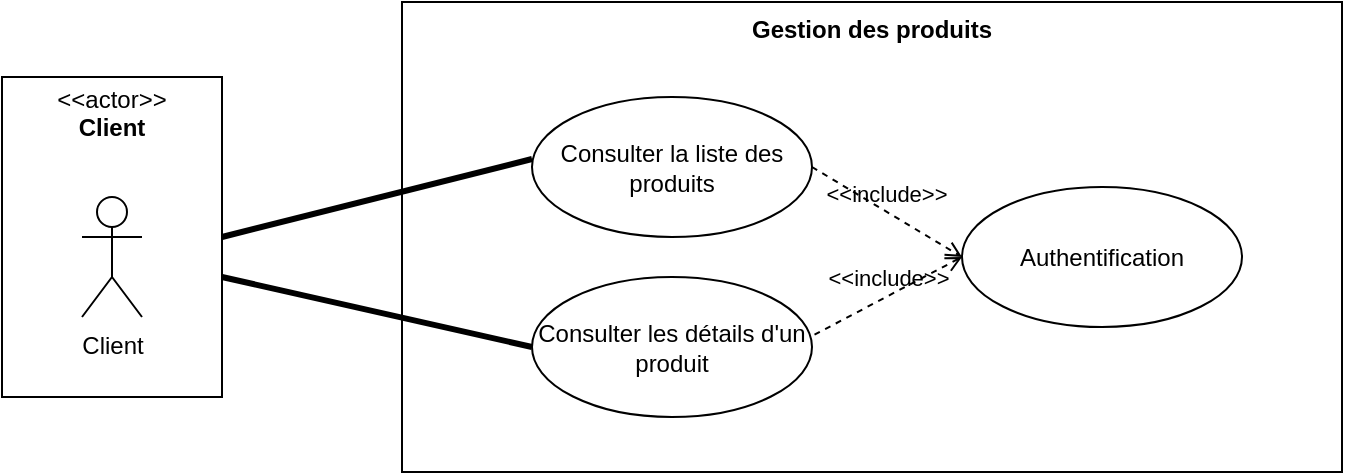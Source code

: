 <mxfile>
    <diagram id="pbS6orhJvJlCsYaRIuD8" name="Page-1">
        <mxGraphModel dx="741" dy="543" grid="1" gridSize="10" guides="1" tooltips="1" connect="1" arrows="1" fold="1" page="1" pageScale="1" pageWidth="827" pageHeight="1169" math="0" shadow="0">
            <root>
                <mxCell id="0"/>
                <mxCell id="1" parent="0"/>
                <mxCell id="2" value="&lt;p style=&quot;margin:0px;margin-top:4px;text-align:center;&quot;&gt;&amp;lt;&amp;lt;actor&amp;gt;&amp;gt;&lt;br&gt;&lt;b&gt;Client&lt;/b&gt;&lt;/p&gt;" style="shape=rect;html=1;overflow=fill;html=1;whiteSpace=wrap;align=center;" parent="1" vertex="1">
                    <mxGeometry x="50" y="247.5" width="110" height="160" as="geometry"/>
                </mxCell>
                <mxCell id="3" value="Gestion des produits" style="shape=rect;html=1;verticalAlign=top;fontStyle=1;whiteSpace=wrap;align=center;" parent="1" vertex="1">
                    <mxGeometry x="250" y="210" width="470" height="235" as="geometry"/>
                </mxCell>
                <mxCell id="4" value="Consulter la liste des produits" style="ellipse;whiteSpace=wrap;html=1;" parent="1" vertex="1">
                    <mxGeometry x="315" y="257.5" width="140" height="70" as="geometry"/>
                </mxCell>
                <mxCell id="5" value="Consulter les détails d'un produit" style="ellipse;whiteSpace=wrap;html=1;" parent="1" vertex="1">
                    <mxGeometry x="315" y="347.5" width="140" height="70" as="geometry"/>
                </mxCell>
                <mxCell id="6" value="Client" style="shape=umlActor;verticalLabelPosition=bottom;verticalAlign=top;html=1;" parent="1" vertex="1">
                    <mxGeometry x="90" y="307.5" width="30" height="60" as="geometry"/>
                </mxCell>
                <mxCell id="7" value="" style="endArrow=none;startArrow=none;endFill=0;startFill=0;endSize=8;html=1;verticalAlign=bottom;labelBackgroundColor=none;strokeWidth=3;exitX=1;exitY=0.5;exitDx=0;exitDy=0;" parent="1" source="2" edge="1">
                    <mxGeometry width="160" relative="1" as="geometry">
                        <mxPoint x="155" y="288.5" as="sourcePoint"/>
                        <mxPoint x="315" y="288.5" as="targetPoint"/>
                    </mxGeometry>
                </mxCell>
                <mxCell id="8" value="" style="endArrow=none;startArrow=none;endFill=0;startFill=0;endSize=8;html=1;verticalAlign=bottom;labelBackgroundColor=none;strokeWidth=3;exitX=1;exitY=0.5;exitDx=0;exitDy=0;entryX=0;entryY=0.5;entryDx=0;entryDy=0;" parent="1" target="5" edge="1">
                    <mxGeometry width="160" relative="1" as="geometry">
                        <mxPoint x="160" y="347.5" as="sourcePoint"/>
                        <mxPoint x="315" y="308.5" as="targetPoint"/>
                    </mxGeometry>
                </mxCell>
                <mxCell id="9" value="Authentification" style="ellipse;whiteSpace=wrap;html=1;" vertex="1" parent="1">
                    <mxGeometry x="530" y="302.5" width="140" height="70" as="geometry"/>
                </mxCell>
                <mxCell id="10" value="&amp;lt;&amp;lt;include&amp;gt;&amp;gt;" style="html=1;verticalAlign=bottom;labelBackgroundColor=none;endArrow=open;endFill=0;dashed=1;exitX=1;exitY=0.5;exitDx=0;exitDy=0;entryX=0;entryY=0.5;entryDx=0;entryDy=0;" edge="1" parent="1" source="4" target="9">
                    <mxGeometry width="160" relative="1" as="geometry">
                        <mxPoint x="320" y="240" as="sourcePoint"/>
                        <mxPoint x="480" y="240" as="targetPoint"/>
                    </mxGeometry>
                </mxCell>
                <mxCell id="11" value="&amp;lt;&amp;lt;include&amp;gt;&amp;gt;" style="html=1;verticalAlign=bottom;labelBackgroundColor=none;endArrow=open;endFill=0;dashed=1;exitX=1.009;exitY=0.412;exitDx=0;exitDy=0;entryX=0;entryY=0.5;entryDx=0;entryDy=0;exitPerimeter=0;" edge="1" parent="1" source="5" target="9">
                    <mxGeometry width="160" relative="1" as="geometry">
                        <mxPoint x="465.0" y="372.5" as="sourcePoint"/>
                        <mxPoint x="540.0" y="417.5" as="targetPoint"/>
                    </mxGeometry>
                </mxCell>
            </root>
        </mxGraphModel>
    </diagram>
</mxfile>